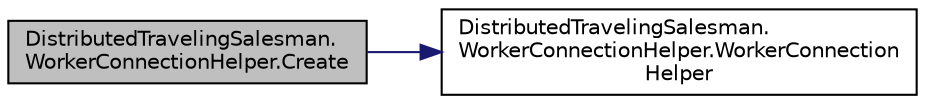 digraph "DistributedTravelingSalesman.WorkerConnectionHelper.Create"
{
 // INTERACTIVE_SVG=YES
 // LATEX_PDF_SIZE
  edge [fontname="Helvetica",fontsize="10",labelfontname="Helvetica",labelfontsize="10"];
  node [fontname="Helvetica",fontsize="10",shape=record];
  rankdir="LR";
  Node1 [label="DistributedTravelingSalesman.\lWorkerConnectionHelper.Create",height=0.2,width=0.4,color="black", fillcolor="grey75", style="filled", fontcolor="black",tooltip=" "];
  Node1 -> Node2 [color="midnightblue",fontsize="10",style="solid",fontname="Helvetica"];
  Node2 [label="DistributedTravelingSalesman.\lWorkerConnectionHelper.WorkerConnection\lHelper",height=0.2,width=0.4,color="black", fillcolor="white", style="filled",URL="$class_distributed_traveling_salesman_1_1_worker_connection_helper.html#a4a5a80ae83fb6bf45b2bf59d3d85259c",tooltip=" "];
}
